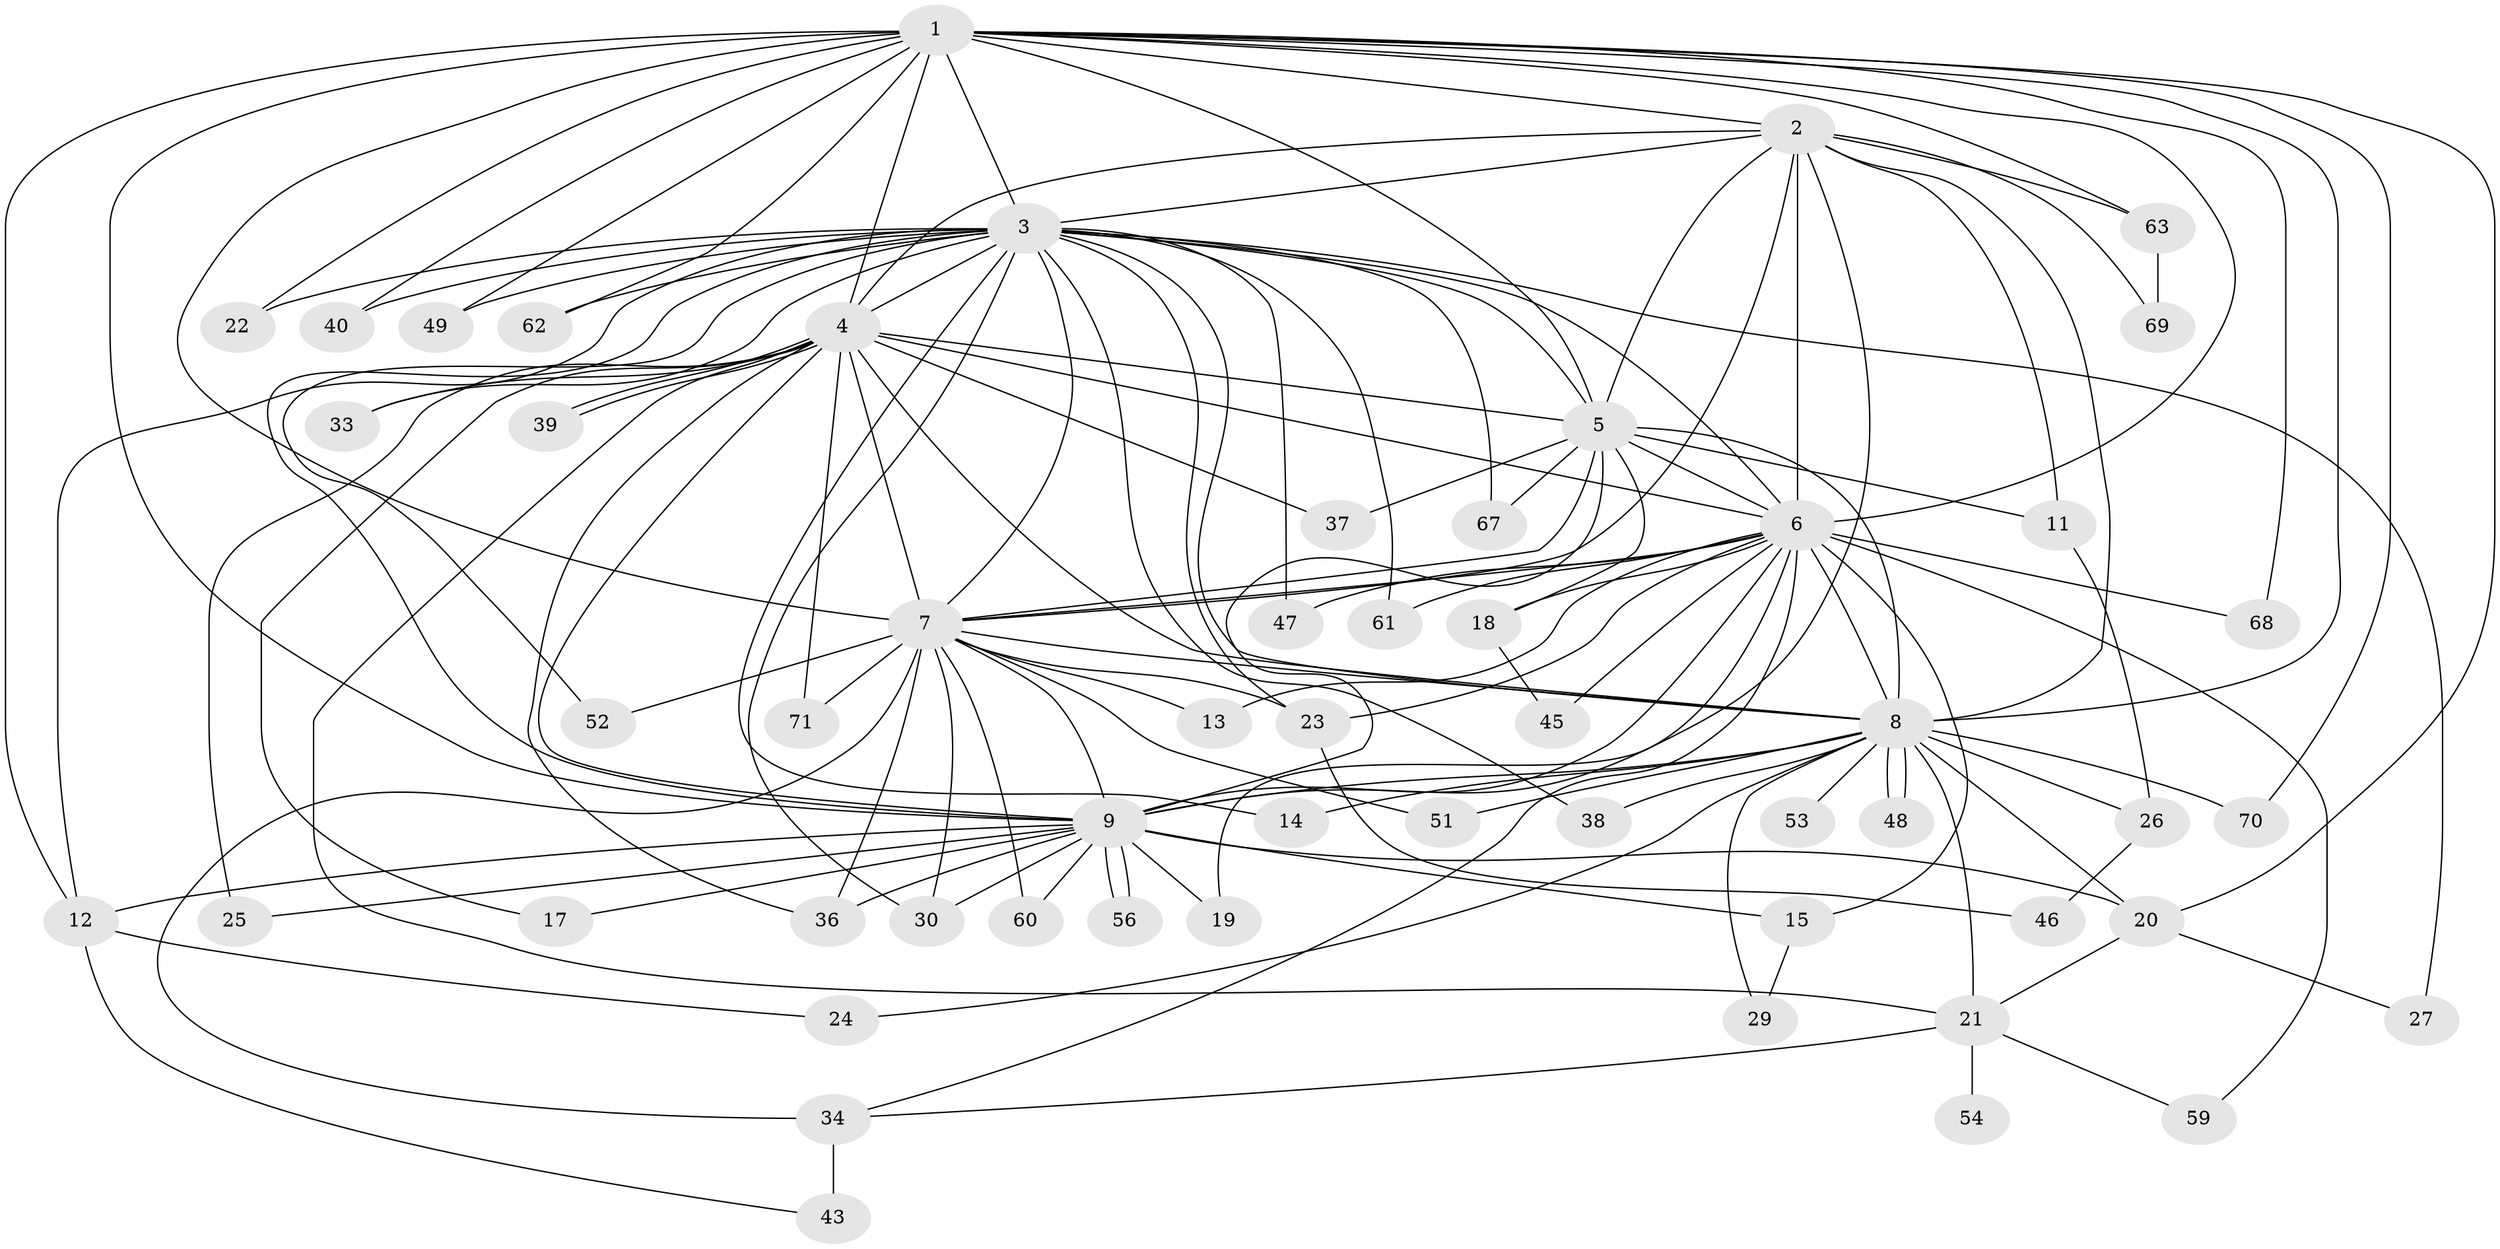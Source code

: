 // Generated by graph-tools (version 1.1) at 2025/23/03/03/25 07:23:42]
// undirected, 55 vertices, 133 edges
graph export_dot {
graph [start="1"]
  node [color=gray90,style=filled];
  1 [super="+41"];
  2 [super="+35"];
  3 [super="+32"];
  4 [super="+31"];
  5 [super="+50"];
  6 [super="+55"];
  7 [super="+65"];
  8 [super="+16"];
  9 [super="+10"];
  11 [super="+57"];
  12 [super="+44"];
  13;
  14;
  15;
  17;
  18;
  19;
  20 [super="+64"];
  21 [super="+28"];
  22;
  23;
  24;
  25;
  26;
  27;
  29;
  30 [super="+66"];
  33;
  34 [super="+42"];
  36;
  37;
  38;
  39;
  40;
  43 [super="+58"];
  45;
  46;
  47;
  48;
  49;
  51;
  52;
  53;
  54;
  56;
  59;
  60;
  61;
  62;
  63;
  67;
  68;
  69;
  70;
  71;
  1 -- 2;
  1 -- 3 [weight=2];
  1 -- 4;
  1 -- 5;
  1 -- 6;
  1 -- 7;
  1 -- 8;
  1 -- 9 [weight=3];
  1 -- 12;
  1 -- 20;
  1 -- 22;
  1 -- 40;
  1 -- 49;
  1 -- 62;
  1 -- 63;
  1 -- 68;
  1 -- 70;
  2 -- 3;
  2 -- 4 [weight=2];
  2 -- 5;
  2 -- 6;
  2 -- 7;
  2 -- 8;
  2 -- 9 [weight=2];
  2 -- 11;
  2 -- 69;
  2 -- 63;
  3 -- 4;
  3 -- 5;
  3 -- 6;
  3 -- 7;
  3 -- 8 [weight=2];
  3 -- 9 [weight=2];
  3 -- 12;
  3 -- 14;
  3 -- 22;
  3 -- 23;
  3 -- 27;
  3 -- 30;
  3 -- 38;
  3 -- 40;
  3 -- 47;
  3 -- 49;
  3 -- 52;
  3 -- 61;
  3 -- 62;
  3 -- 67;
  3 -- 33;
  4 -- 5;
  4 -- 6;
  4 -- 7;
  4 -- 8;
  4 -- 9 [weight=3];
  4 -- 17;
  4 -- 21;
  4 -- 25;
  4 -- 33;
  4 -- 36;
  4 -- 37;
  4 -- 39;
  4 -- 39;
  4 -- 71;
  5 -- 6 [weight=2];
  5 -- 7;
  5 -- 8;
  5 -- 9 [weight=2];
  5 -- 11;
  5 -- 18;
  5 -- 37;
  5 -- 67;
  6 -- 7;
  6 -- 8;
  6 -- 9 [weight=2];
  6 -- 13;
  6 -- 15;
  6 -- 18;
  6 -- 19;
  6 -- 45;
  6 -- 47;
  6 -- 59;
  6 -- 61;
  6 -- 68;
  6 -- 23;
  6 -- 34;
  7 -- 8;
  7 -- 9 [weight=2];
  7 -- 13;
  7 -- 23;
  7 -- 34;
  7 -- 51;
  7 -- 52;
  7 -- 60;
  7 -- 71;
  7 -- 36;
  7 -- 30;
  8 -- 9 [weight=2];
  8 -- 14;
  8 -- 20;
  8 -- 21;
  8 -- 24;
  8 -- 26;
  8 -- 29;
  8 -- 38;
  8 -- 48;
  8 -- 48;
  8 -- 51;
  8 -- 53 [weight=2];
  8 -- 70;
  9 -- 15;
  9 -- 19;
  9 -- 25;
  9 -- 36;
  9 -- 56;
  9 -- 56;
  9 -- 12;
  9 -- 17;
  9 -- 60;
  9 -- 30;
  9 -- 20;
  11 -- 26;
  12 -- 24;
  12 -- 43;
  15 -- 29;
  18 -- 45;
  20 -- 27;
  20 -- 21;
  21 -- 34;
  21 -- 54 [weight=2];
  21 -- 59;
  23 -- 46;
  26 -- 46;
  34 -- 43 [weight=2];
  63 -- 69;
}
